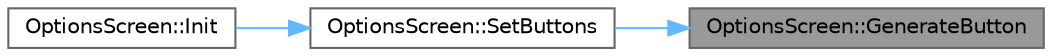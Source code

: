 digraph "OptionsScreen::GenerateButton"
{
 // LATEX_PDF_SIZE
  bgcolor="transparent";
  edge [fontname=Helvetica,fontsize=10,labelfontname=Helvetica,labelfontsize=10];
  node [fontname=Helvetica,fontsize=10,shape=box,height=0.2,width=0.4];
  rankdir="RL";
  Node1 [id="Node000001",label="OptionsScreen::GenerateButton",height=0.2,width=0.4,color="gray40", fillcolor="grey60", style="filled", fontcolor="black",tooltip="Generates a button sprite."];
  Node1 -> Node2 [id="edge1_Node000001_Node000002",dir="back",color="steelblue1",style="solid",tooltip=" "];
  Node2 [id="Node000002",label="OptionsScreen::SetButtons",height=0.2,width=0.4,color="grey40", fillcolor="white", style="filled",URL="$class_options_screen.html#a46c4d18c06247a8cdda3bbb6e7f51427",tooltip="Sets up the buttons on the options screen."];
  Node2 -> Node3 [id="edge2_Node000002_Node000003",dir="back",color="steelblue1",style="solid",tooltip=" "];
  Node3 [id="Node000003",label="OptionsScreen::Init",height=0.2,width=0.4,color="grey40", fillcolor="white", style="filled",URL="$class_options_screen.html#ab6adecd8b3363e42d2092c05d374221a",tooltip="Initializes the options screen state."];
}
